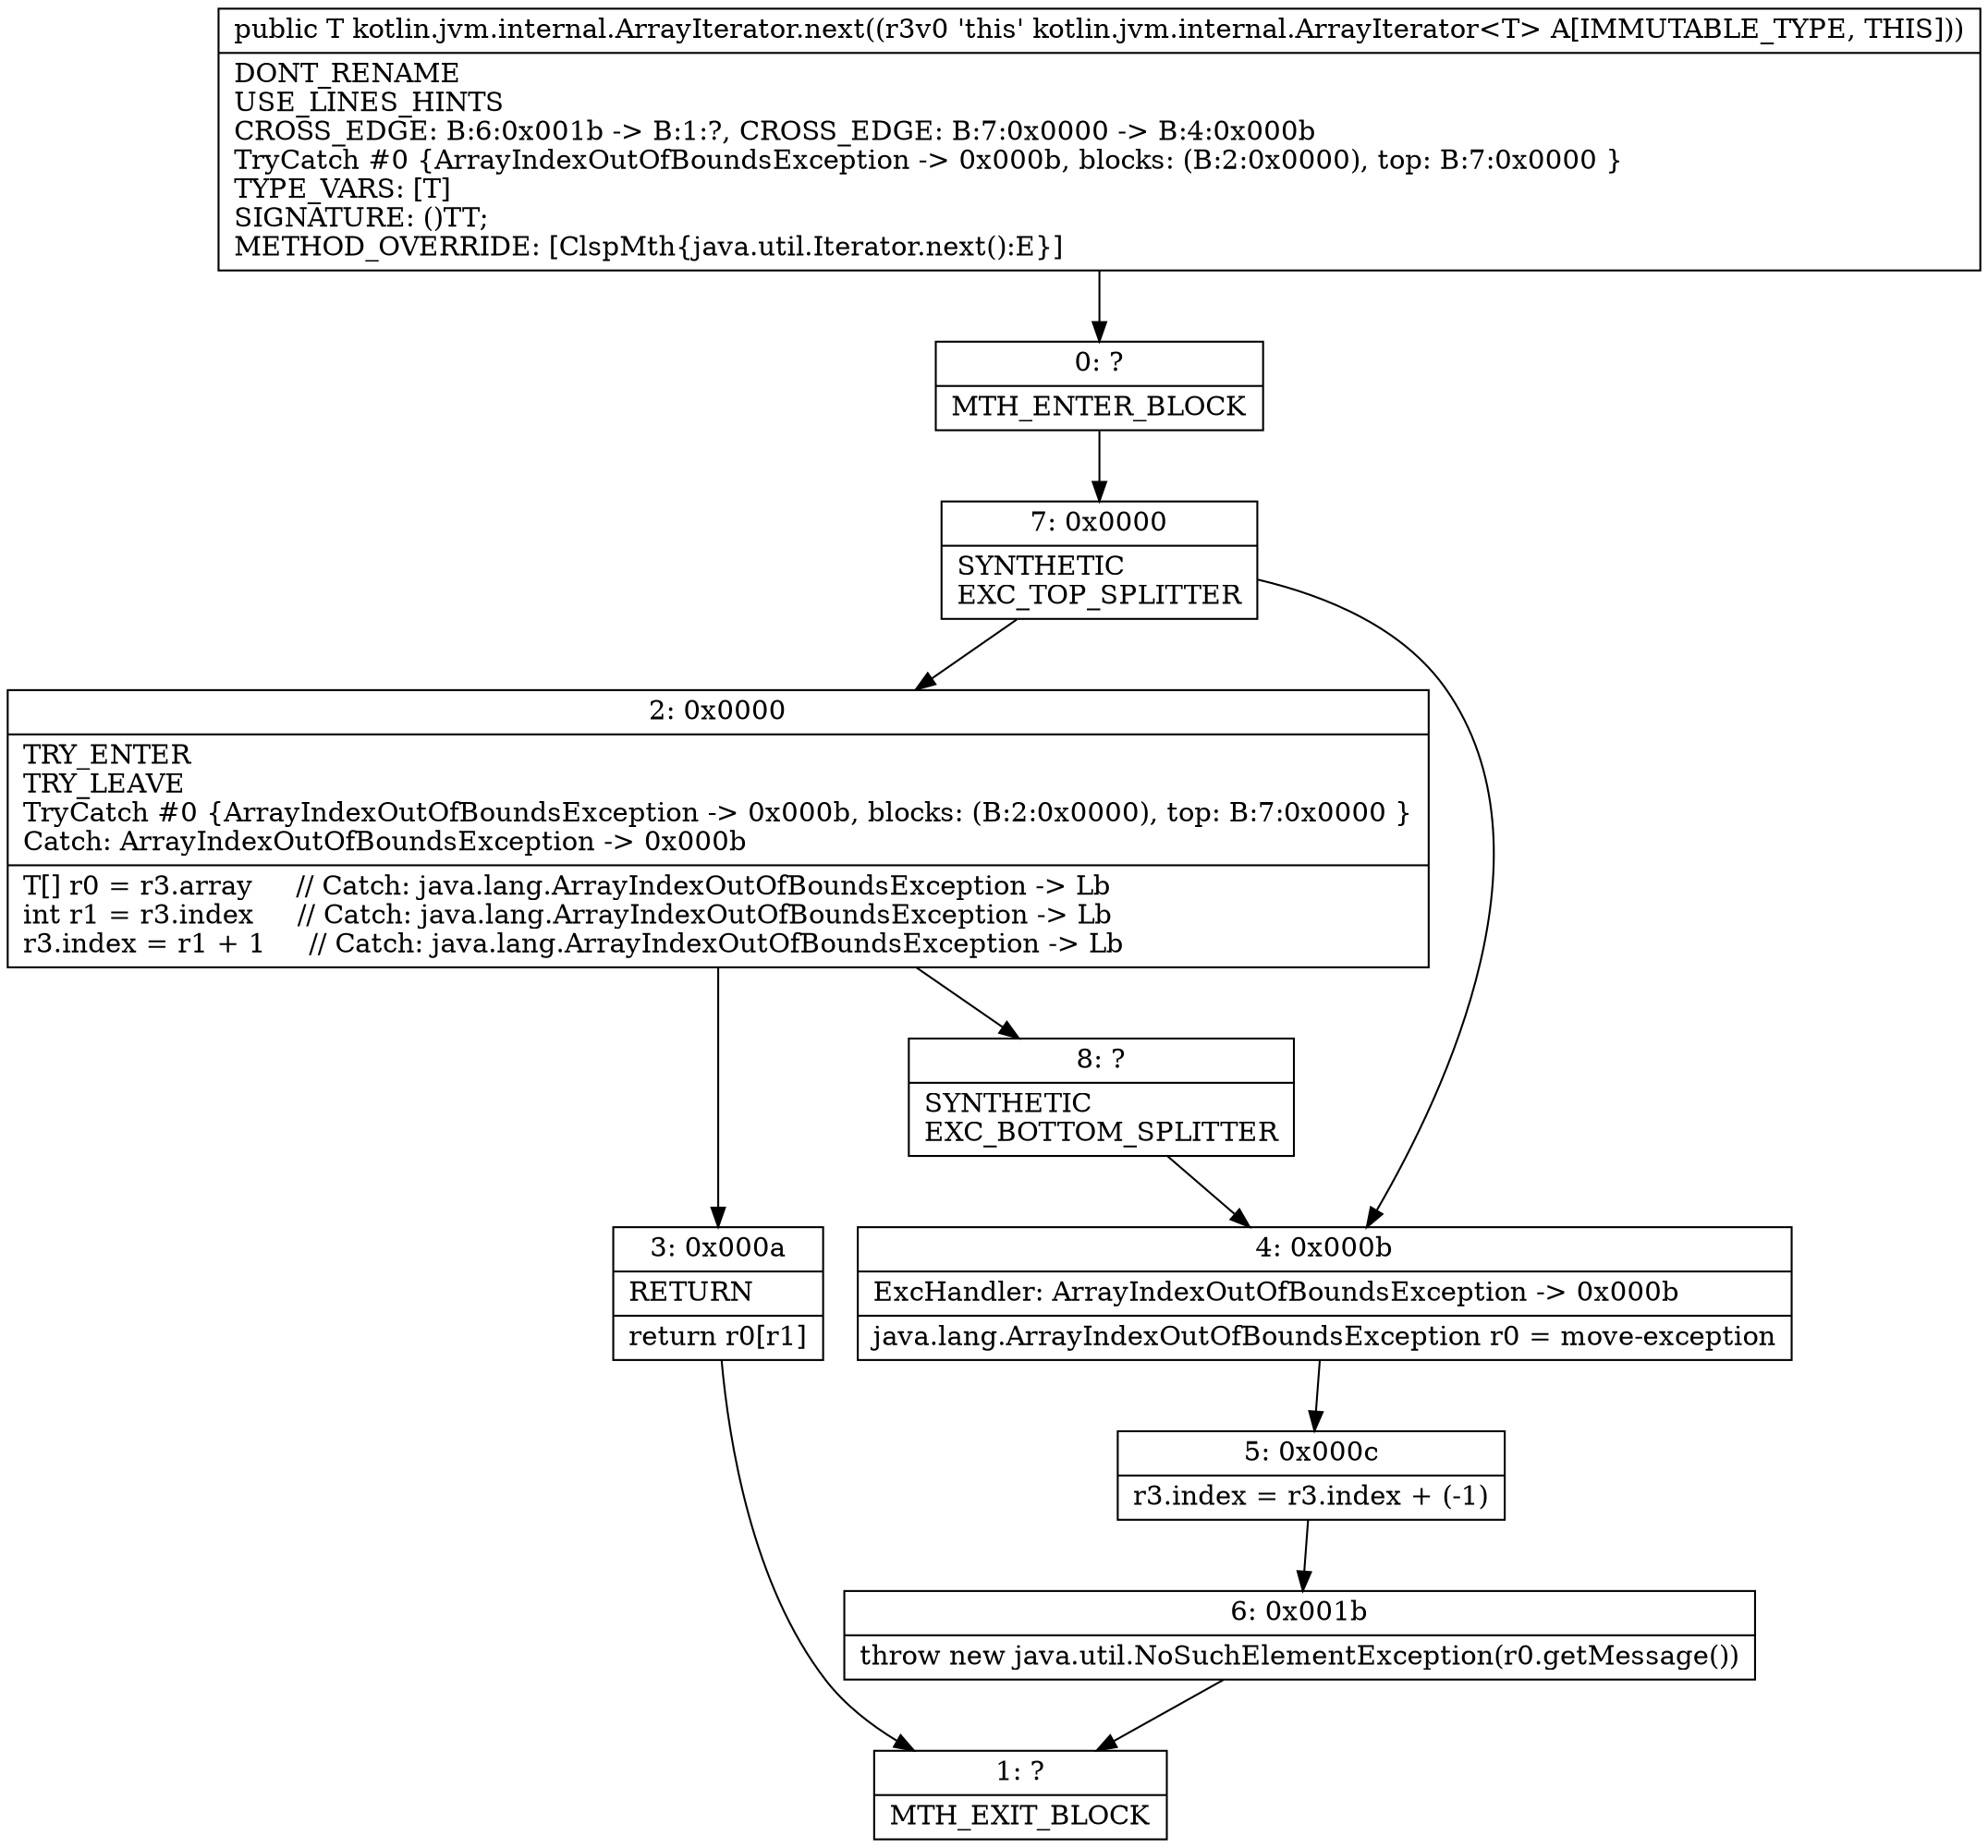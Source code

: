 digraph "CFG forkotlin.jvm.internal.ArrayIterator.next()Ljava\/lang\/Object;" {
Node_0 [shape=record,label="{0\:\ ?|MTH_ENTER_BLOCK\l}"];
Node_7 [shape=record,label="{7\:\ 0x0000|SYNTHETIC\lEXC_TOP_SPLITTER\l}"];
Node_2 [shape=record,label="{2\:\ 0x0000|TRY_ENTER\lTRY_LEAVE\lTryCatch #0 \{ArrayIndexOutOfBoundsException \-\> 0x000b, blocks: (B:2:0x0000), top: B:7:0x0000 \}\lCatch: ArrayIndexOutOfBoundsException \-\> 0x000b\l|T[] r0 = r3.array     \/\/ Catch: java.lang.ArrayIndexOutOfBoundsException \-\> Lb\lint r1 = r3.index     \/\/ Catch: java.lang.ArrayIndexOutOfBoundsException \-\> Lb\lr3.index = r1 + 1     \/\/ Catch: java.lang.ArrayIndexOutOfBoundsException \-\> Lb\l}"];
Node_3 [shape=record,label="{3\:\ 0x000a|RETURN\l|return r0[r1]\l}"];
Node_1 [shape=record,label="{1\:\ ?|MTH_EXIT_BLOCK\l}"];
Node_8 [shape=record,label="{8\:\ ?|SYNTHETIC\lEXC_BOTTOM_SPLITTER\l}"];
Node_4 [shape=record,label="{4\:\ 0x000b|ExcHandler: ArrayIndexOutOfBoundsException \-\> 0x000b\l|java.lang.ArrayIndexOutOfBoundsException r0 = move\-exception\l}"];
Node_5 [shape=record,label="{5\:\ 0x000c|r3.index = r3.index + (\-1)\l}"];
Node_6 [shape=record,label="{6\:\ 0x001b|throw new java.util.NoSuchElementException(r0.getMessage())\l}"];
MethodNode[shape=record,label="{public T kotlin.jvm.internal.ArrayIterator.next((r3v0 'this' kotlin.jvm.internal.ArrayIterator\<T\> A[IMMUTABLE_TYPE, THIS]))  | DONT_RENAME\lUSE_LINES_HINTS\lCROSS_EDGE: B:6:0x001b \-\> B:1:?, CROSS_EDGE: B:7:0x0000 \-\> B:4:0x000b\lTryCatch #0 \{ArrayIndexOutOfBoundsException \-\> 0x000b, blocks: (B:2:0x0000), top: B:7:0x0000 \}\lTYPE_VARS: [T]\lSIGNATURE: ()TT;\lMETHOD_OVERRIDE: [ClspMth\{java.util.Iterator.next():E\}]\l}"];
MethodNode -> Node_0;Node_0 -> Node_7;
Node_7 -> Node_2;
Node_7 -> Node_4;
Node_2 -> Node_3;
Node_2 -> Node_8;
Node_3 -> Node_1;
Node_8 -> Node_4;
Node_4 -> Node_5;
Node_5 -> Node_6;
Node_6 -> Node_1;
}


